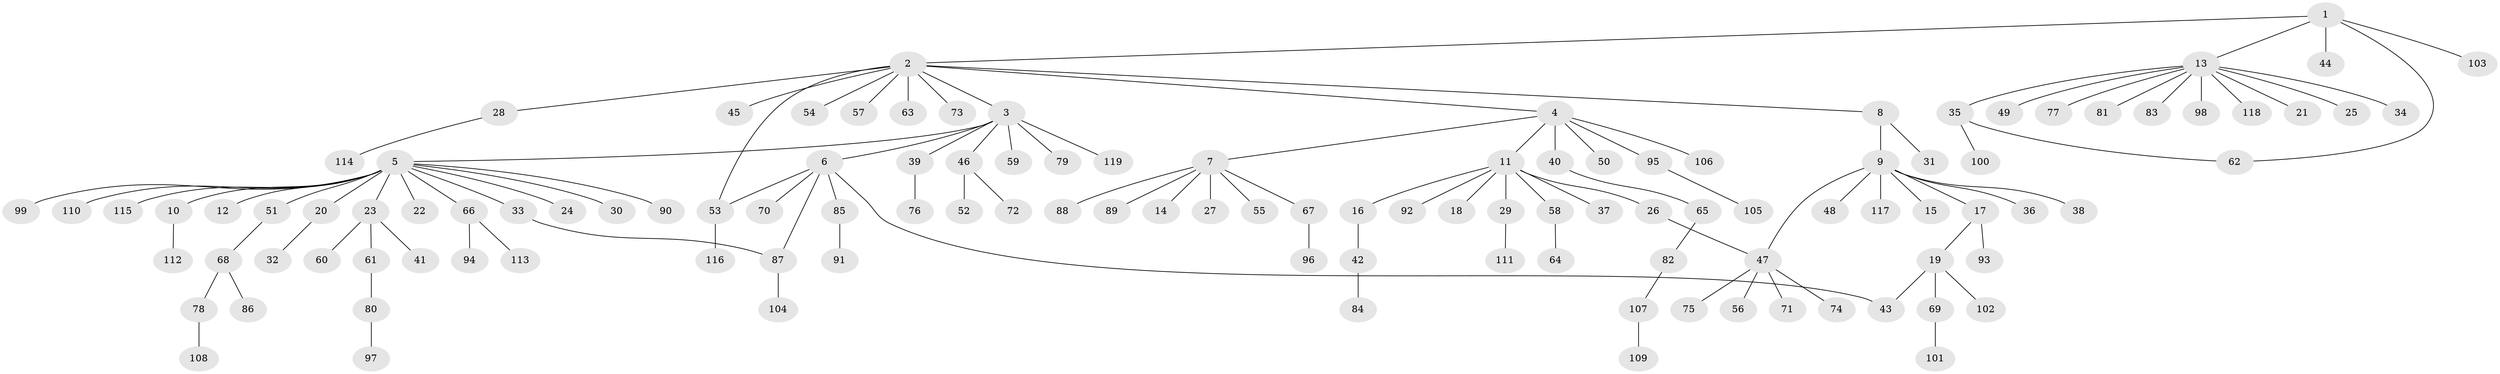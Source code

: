 // coarse degree distribution, {4: 0.010752688172043012, 17: 0.010752688172043012, 6: 0.03225806451612903, 14: 0.010752688172043012, 2: 0.16129032258064516, 7: 0.021505376344086023, 1: 0.6666666666666666, 10: 0.010752688172043012, 5: 0.021505376344086023, 3: 0.053763440860215055}
// Generated by graph-tools (version 1.1) at 2025/23/03/03/25 07:23:55]
// undirected, 119 vertices, 123 edges
graph export_dot {
graph [start="1"]
  node [color=gray90,style=filled];
  1;
  2;
  3;
  4;
  5;
  6;
  7;
  8;
  9;
  10;
  11;
  12;
  13;
  14;
  15;
  16;
  17;
  18;
  19;
  20;
  21;
  22;
  23;
  24;
  25;
  26;
  27;
  28;
  29;
  30;
  31;
  32;
  33;
  34;
  35;
  36;
  37;
  38;
  39;
  40;
  41;
  42;
  43;
  44;
  45;
  46;
  47;
  48;
  49;
  50;
  51;
  52;
  53;
  54;
  55;
  56;
  57;
  58;
  59;
  60;
  61;
  62;
  63;
  64;
  65;
  66;
  67;
  68;
  69;
  70;
  71;
  72;
  73;
  74;
  75;
  76;
  77;
  78;
  79;
  80;
  81;
  82;
  83;
  84;
  85;
  86;
  87;
  88;
  89;
  90;
  91;
  92;
  93;
  94;
  95;
  96;
  97;
  98;
  99;
  100;
  101;
  102;
  103;
  104;
  105;
  106;
  107;
  108;
  109;
  110;
  111;
  112;
  113;
  114;
  115;
  116;
  117;
  118;
  119;
  1 -- 2;
  1 -- 13;
  1 -- 44;
  1 -- 62;
  1 -- 103;
  2 -- 3;
  2 -- 4;
  2 -- 8;
  2 -- 28;
  2 -- 45;
  2 -- 53;
  2 -- 54;
  2 -- 57;
  2 -- 63;
  2 -- 73;
  3 -- 5;
  3 -- 6;
  3 -- 39;
  3 -- 46;
  3 -- 59;
  3 -- 79;
  3 -- 119;
  4 -- 7;
  4 -- 11;
  4 -- 40;
  4 -- 50;
  4 -- 95;
  4 -- 106;
  5 -- 10;
  5 -- 12;
  5 -- 20;
  5 -- 22;
  5 -- 23;
  5 -- 24;
  5 -- 30;
  5 -- 33;
  5 -- 51;
  5 -- 66;
  5 -- 90;
  5 -- 99;
  5 -- 110;
  5 -- 115;
  6 -- 43;
  6 -- 53;
  6 -- 70;
  6 -- 85;
  6 -- 87;
  7 -- 14;
  7 -- 27;
  7 -- 55;
  7 -- 67;
  7 -- 88;
  7 -- 89;
  8 -- 9;
  8 -- 31;
  9 -- 15;
  9 -- 17;
  9 -- 36;
  9 -- 38;
  9 -- 47;
  9 -- 48;
  9 -- 117;
  10 -- 112;
  11 -- 16;
  11 -- 18;
  11 -- 26;
  11 -- 29;
  11 -- 37;
  11 -- 58;
  11 -- 92;
  13 -- 21;
  13 -- 25;
  13 -- 34;
  13 -- 35;
  13 -- 49;
  13 -- 77;
  13 -- 81;
  13 -- 83;
  13 -- 98;
  13 -- 118;
  16 -- 42;
  17 -- 19;
  17 -- 93;
  19 -- 43;
  19 -- 69;
  19 -- 102;
  20 -- 32;
  23 -- 41;
  23 -- 60;
  23 -- 61;
  26 -- 47;
  28 -- 114;
  29 -- 111;
  33 -- 87;
  35 -- 62;
  35 -- 100;
  39 -- 76;
  40 -- 65;
  42 -- 84;
  46 -- 52;
  46 -- 72;
  47 -- 56;
  47 -- 71;
  47 -- 74;
  47 -- 75;
  51 -- 68;
  53 -- 116;
  58 -- 64;
  61 -- 80;
  65 -- 82;
  66 -- 94;
  66 -- 113;
  67 -- 96;
  68 -- 78;
  68 -- 86;
  69 -- 101;
  78 -- 108;
  80 -- 97;
  82 -- 107;
  85 -- 91;
  87 -- 104;
  95 -- 105;
  107 -- 109;
}
